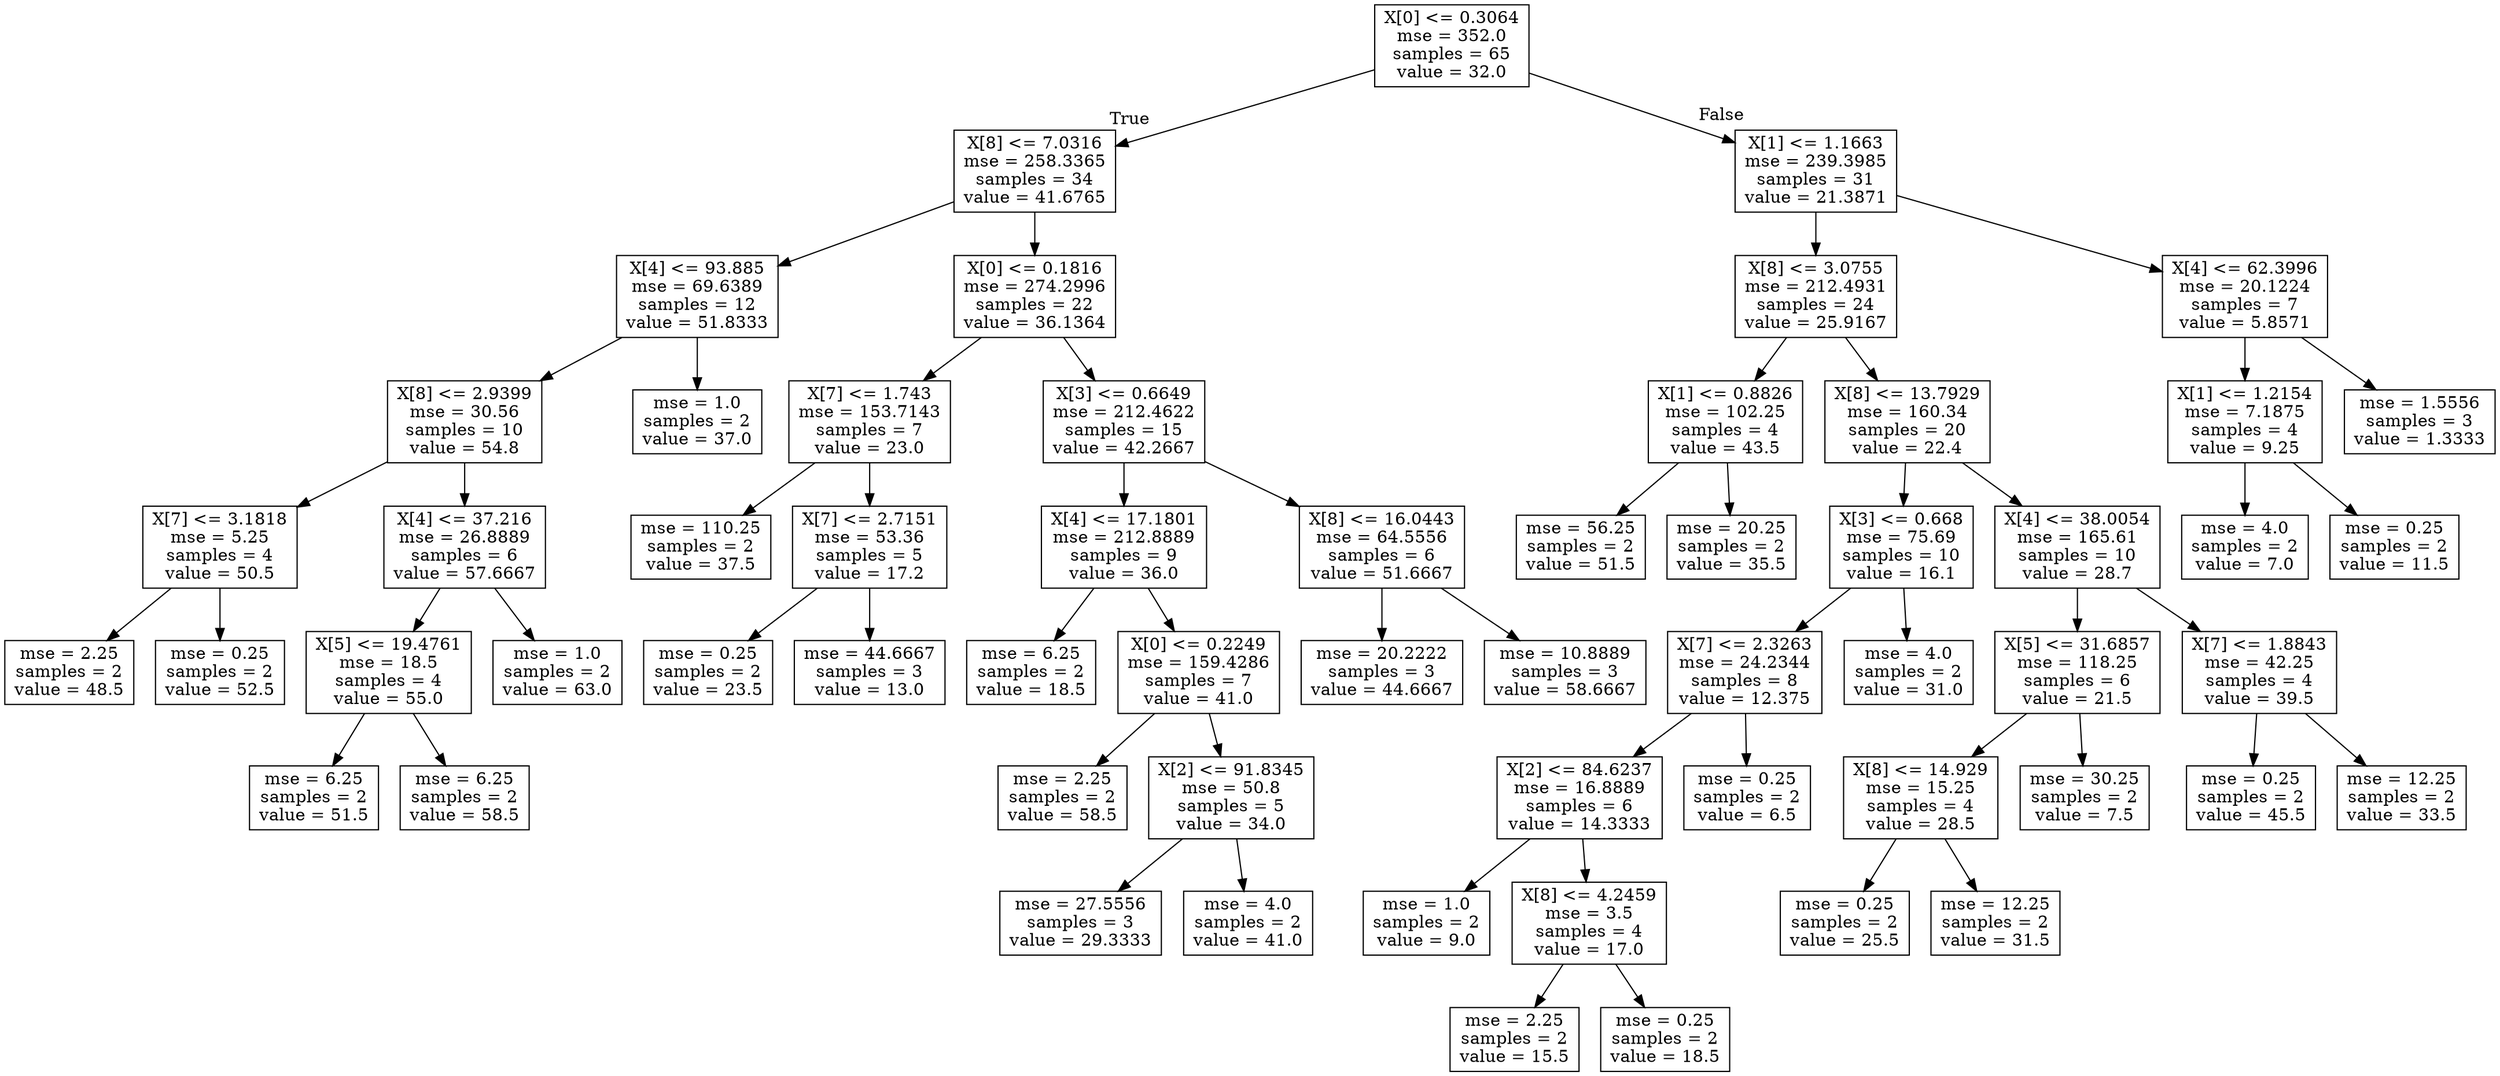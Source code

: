 digraph Tree {
node [shape=box] ;
0 [label="X[0] <= 0.3064\nmse = 352.0\nsamples = 65\nvalue = 32.0"] ;
1 [label="X[8] <= 7.0316\nmse = 258.3365\nsamples = 34\nvalue = 41.6765"] ;
0 -> 1 [labeldistance=2.5, labelangle=45, headlabel="True"] ;
2 [label="X[4] <= 93.885\nmse = 69.6389\nsamples = 12\nvalue = 51.8333"] ;
1 -> 2 ;
3 [label="X[8] <= 2.9399\nmse = 30.56\nsamples = 10\nvalue = 54.8"] ;
2 -> 3 ;
4 [label="X[7] <= 3.1818\nmse = 5.25\nsamples = 4\nvalue = 50.5"] ;
3 -> 4 ;
5 [label="mse = 2.25\nsamples = 2\nvalue = 48.5"] ;
4 -> 5 ;
6 [label="mse = 0.25\nsamples = 2\nvalue = 52.5"] ;
4 -> 6 ;
7 [label="X[4] <= 37.216\nmse = 26.8889\nsamples = 6\nvalue = 57.6667"] ;
3 -> 7 ;
8 [label="X[5] <= 19.4761\nmse = 18.5\nsamples = 4\nvalue = 55.0"] ;
7 -> 8 ;
9 [label="mse = 6.25\nsamples = 2\nvalue = 51.5"] ;
8 -> 9 ;
10 [label="mse = 6.25\nsamples = 2\nvalue = 58.5"] ;
8 -> 10 ;
11 [label="mse = 1.0\nsamples = 2\nvalue = 63.0"] ;
7 -> 11 ;
12 [label="mse = 1.0\nsamples = 2\nvalue = 37.0"] ;
2 -> 12 ;
13 [label="X[0] <= 0.1816\nmse = 274.2996\nsamples = 22\nvalue = 36.1364"] ;
1 -> 13 ;
14 [label="X[7] <= 1.743\nmse = 153.7143\nsamples = 7\nvalue = 23.0"] ;
13 -> 14 ;
15 [label="mse = 110.25\nsamples = 2\nvalue = 37.5"] ;
14 -> 15 ;
16 [label="X[7] <= 2.7151\nmse = 53.36\nsamples = 5\nvalue = 17.2"] ;
14 -> 16 ;
17 [label="mse = 0.25\nsamples = 2\nvalue = 23.5"] ;
16 -> 17 ;
18 [label="mse = 44.6667\nsamples = 3\nvalue = 13.0"] ;
16 -> 18 ;
19 [label="X[3] <= 0.6649\nmse = 212.4622\nsamples = 15\nvalue = 42.2667"] ;
13 -> 19 ;
20 [label="X[4] <= 17.1801\nmse = 212.8889\nsamples = 9\nvalue = 36.0"] ;
19 -> 20 ;
21 [label="mse = 6.25\nsamples = 2\nvalue = 18.5"] ;
20 -> 21 ;
22 [label="X[0] <= 0.2249\nmse = 159.4286\nsamples = 7\nvalue = 41.0"] ;
20 -> 22 ;
23 [label="mse = 2.25\nsamples = 2\nvalue = 58.5"] ;
22 -> 23 ;
24 [label="X[2] <= 91.8345\nmse = 50.8\nsamples = 5\nvalue = 34.0"] ;
22 -> 24 ;
25 [label="mse = 27.5556\nsamples = 3\nvalue = 29.3333"] ;
24 -> 25 ;
26 [label="mse = 4.0\nsamples = 2\nvalue = 41.0"] ;
24 -> 26 ;
27 [label="X[8] <= 16.0443\nmse = 64.5556\nsamples = 6\nvalue = 51.6667"] ;
19 -> 27 ;
28 [label="mse = 20.2222\nsamples = 3\nvalue = 44.6667"] ;
27 -> 28 ;
29 [label="mse = 10.8889\nsamples = 3\nvalue = 58.6667"] ;
27 -> 29 ;
30 [label="X[1] <= 1.1663\nmse = 239.3985\nsamples = 31\nvalue = 21.3871"] ;
0 -> 30 [labeldistance=2.5, labelangle=-45, headlabel="False"] ;
31 [label="X[8] <= 3.0755\nmse = 212.4931\nsamples = 24\nvalue = 25.9167"] ;
30 -> 31 ;
32 [label="X[1] <= 0.8826\nmse = 102.25\nsamples = 4\nvalue = 43.5"] ;
31 -> 32 ;
33 [label="mse = 56.25\nsamples = 2\nvalue = 51.5"] ;
32 -> 33 ;
34 [label="mse = 20.25\nsamples = 2\nvalue = 35.5"] ;
32 -> 34 ;
35 [label="X[8] <= 13.7929\nmse = 160.34\nsamples = 20\nvalue = 22.4"] ;
31 -> 35 ;
36 [label="X[3] <= 0.668\nmse = 75.69\nsamples = 10\nvalue = 16.1"] ;
35 -> 36 ;
37 [label="X[7] <= 2.3263\nmse = 24.2344\nsamples = 8\nvalue = 12.375"] ;
36 -> 37 ;
38 [label="X[2] <= 84.6237\nmse = 16.8889\nsamples = 6\nvalue = 14.3333"] ;
37 -> 38 ;
39 [label="mse = 1.0\nsamples = 2\nvalue = 9.0"] ;
38 -> 39 ;
40 [label="X[8] <= 4.2459\nmse = 3.5\nsamples = 4\nvalue = 17.0"] ;
38 -> 40 ;
41 [label="mse = 2.25\nsamples = 2\nvalue = 15.5"] ;
40 -> 41 ;
42 [label="mse = 0.25\nsamples = 2\nvalue = 18.5"] ;
40 -> 42 ;
43 [label="mse = 0.25\nsamples = 2\nvalue = 6.5"] ;
37 -> 43 ;
44 [label="mse = 4.0\nsamples = 2\nvalue = 31.0"] ;
36 -> 44 ;
45 [label="X[4] <= 38.0054\nmse = 165.61\nsamples = 10\nvalue = 28.7"] ;
35 -> 45 ;
46 [label="X[5] <= 31.6857\nmse = 118.25\nsamples = 6\nvalue = 21.5"] ;
45 -> 46 ;
47 [label="X[8] <= 14.929\nmse = 15.25\nsamples = 4\nvalue = 28.5"] ;
46 -> 47 ;
48 [label="mse = 0.25\nsamples = 2\nvalue = 25.5"] ;
47 -> 48 ;
49 [label="mse = 12.25\nsamples = 2\nvalue = 31.5"] ;
47 -> 49 ;
50 [label="mse = 30.25\nsamples = 2\nvalue = 7.5"] ;
46 -> 50 ;
51 [label="X[7] <= 1.8843\nmse = 42.25\nsamples = 4\nvalue = 39.5"] ;
45 -> 51 ;
52 [label="mse = 0.25\nsamples = 2\nvalue = 45.5"] ;
51 -> 52 ;
53 [label="mse = 12.25\nsamples = 2\nvalue = 33.5"] ;
51 -> 53 ;
54 [label="X[4] <= 62.3996\nmse = 20.1224\nsamples = 7\nvalue = 5.8571"] ;
30 -> 54 ;
55 [label="X[1] <= 1.2154\nmse = 7.1875\nsamples = 4\nvalue = 9.25"] ;
54 -> 55 ;
56 [label="mse = 4.0\nsamples = 2\nvalue = 7.0"] ;
55 -> 56 ;
57 [label="mse = 0.25\nsamples = 2\nvalue = 11.5"] ;
55 -> 57 ;
58 [label="mse = 1.5556\nsamples = 3\nvalue = 1.3333"] ;
54 -> 58 ;
}